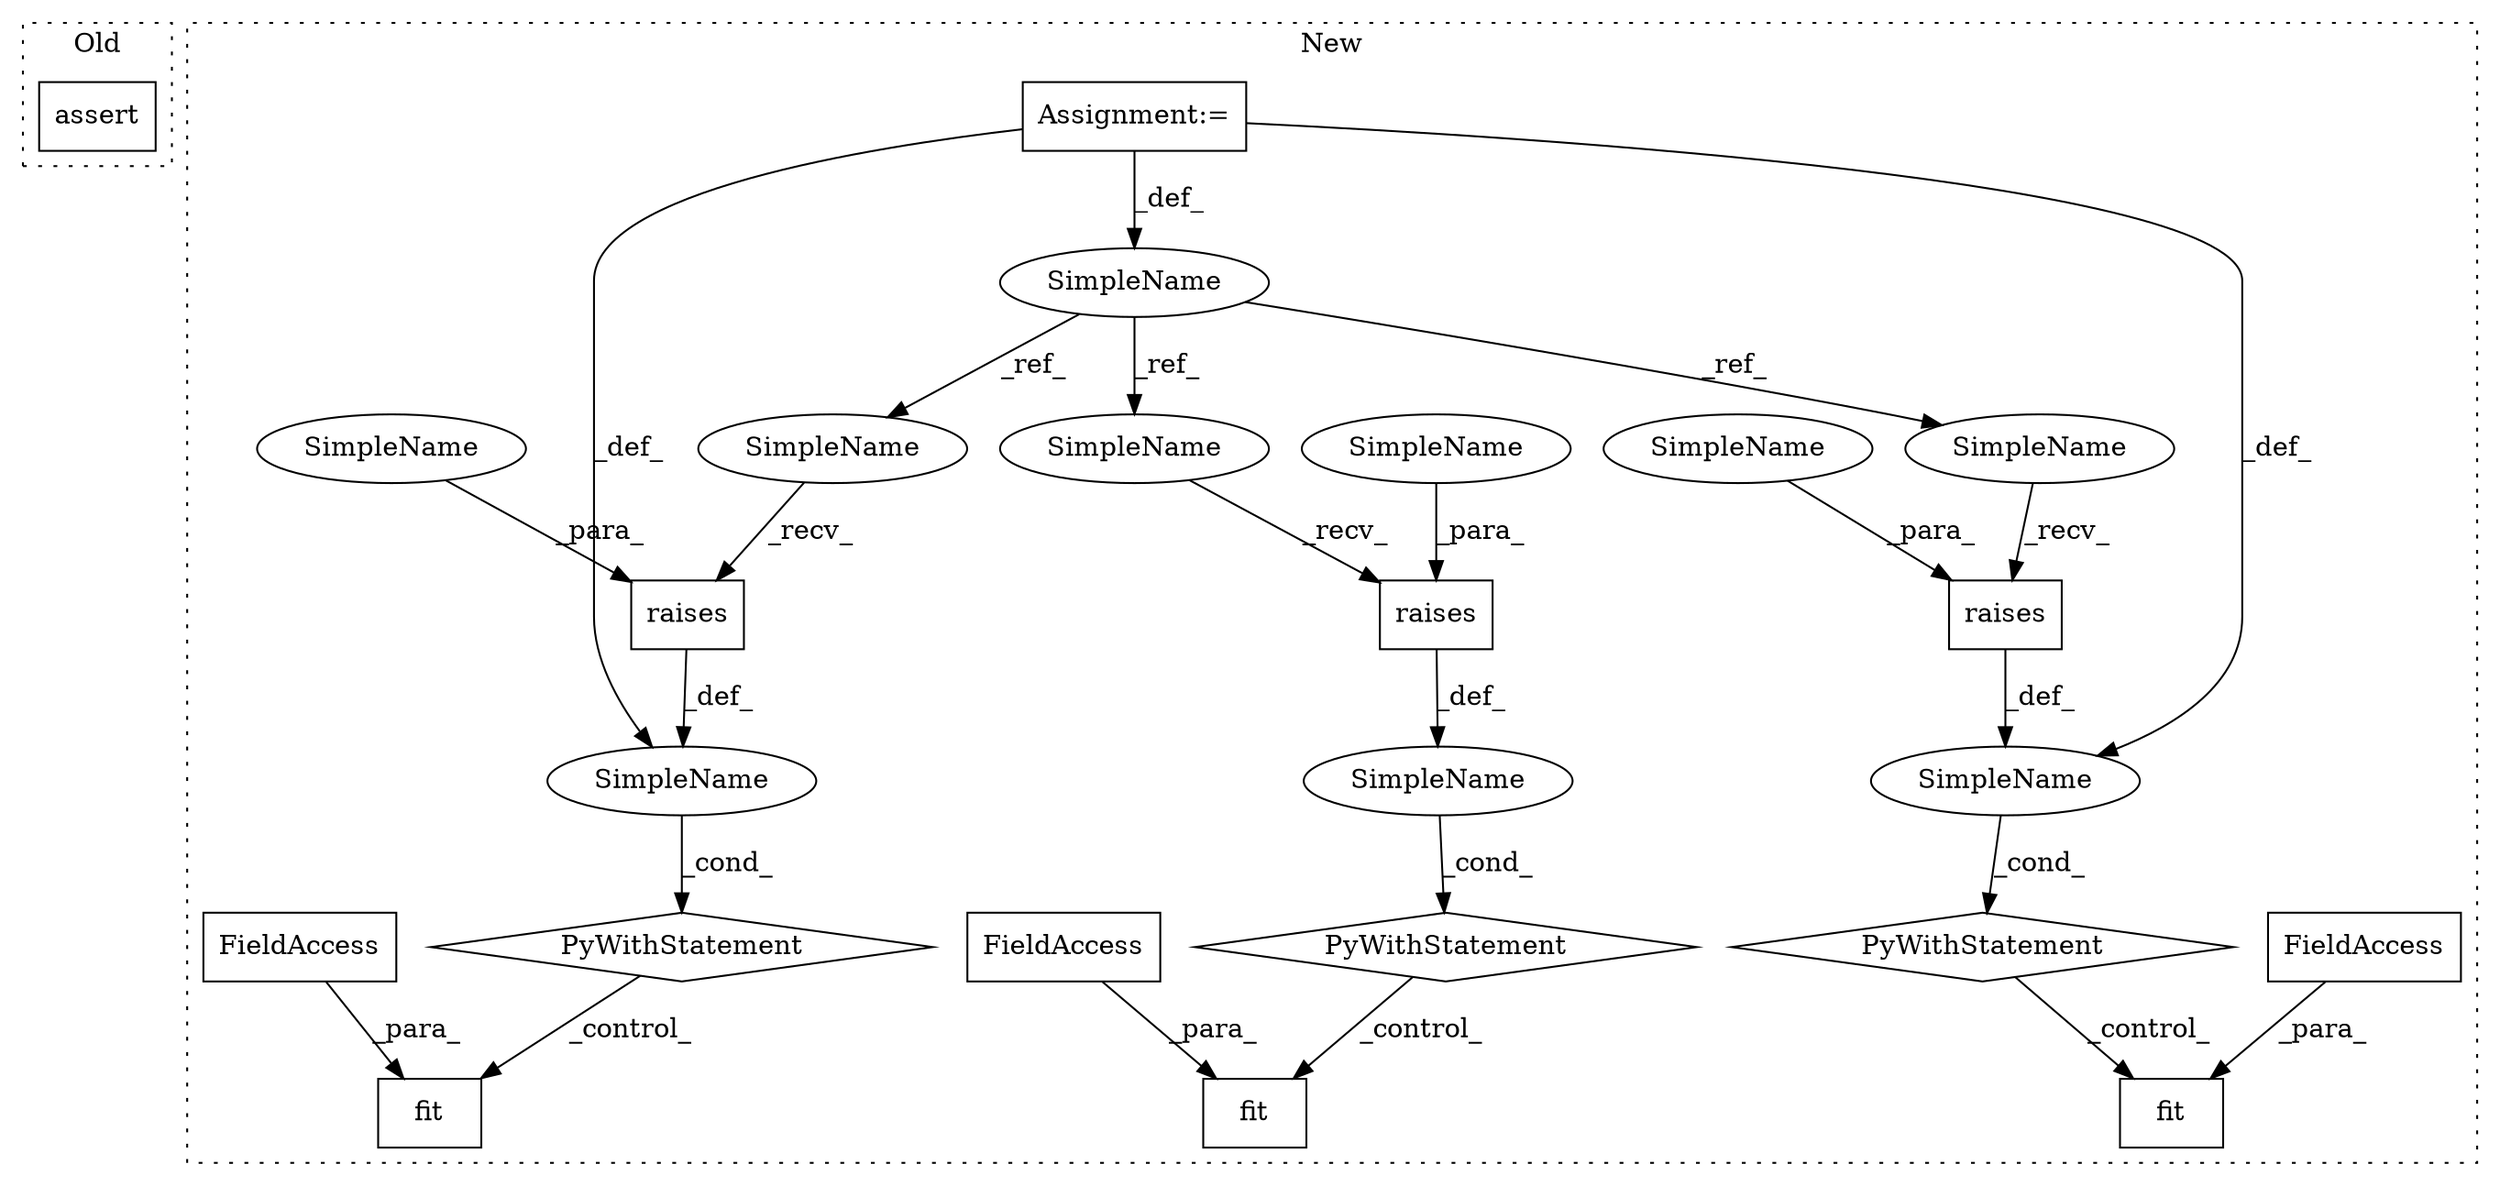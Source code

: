 digraph G {
subgraph cluster0 {
1 [label="assert" a="32" s="4594,4632" l="14,1" shape="box"];
label = "Old";
style="dotted";
}
subgraph cluster1 {
2 [label="PyWithStatement" a="104" s="5886,5921" l="10,2" shape="diamond"];
3 [label="raises" a="32" s="5903,5920" l="7,1" shape="box"];
4 [label="Assignment:=" a="7" s="5670" l="6" shape="box"];
5 [label="SimpleName" a="42" s="" l="" shape="ellipse"];
6 [label="fit" a="32" s="5933,5944" l="4,1" shape="box"];
7 [label="FieldAccess" a="22" s="5937" l="7" shape="box"];
8 [label="fit" a="32" s="5751,5762" l="4,1" shape="box"];
9 [label="SimpleName" a="42" s="5670" l="6" shape="ellipse"];
10 [label="raises" a="32" s="5721,5738" l="7,1" shape="box"];
11 [label="SimpleName" a="42" s="" l="" shape="ellipse"];
12 [label="PyWithStatement" a="104" s="5704,5739" l="10,2" shape="diamond"];
13 [label="FieldAccess" a="22" s="5755" l="7" shape="box"];
14 [label="fit" a="32" s="6022,6033" l="4,1" shape="box"];
15 [label="SimpleName" a="42" s="" l="" shape="ellipse"];
16 [label="PyWithStatement" a="104" s="5975,6010" l="10,2" shape="diamond"];
17 [label="FieldAccess" a="22" s="6026" l="7" shape="box"];
18 [label="raises" a="32" s="5992,6009" l="7,1" shape="box"];
19 [label="SimpleName" a="42" s="5896" l="6" shape="ellipse"];
20 [label="SimpleName" a="42" s="5985" l="6" shape="ellipse"];
21 [label="SimpleName" a="42" s="5714" l="6" shape="ellipse"];
22 [label="SimpleName" a="42" s="5910" l="10" shape="ellipse"];
23 [label="SimpleName" a="42" s="5728" l="10" shape="ellipse"];
24 [label="SimpleName" a="42" s="5999" l="10" shape="ellipse"];
label = "New";
style="dotted";
}
2 -> 6 [label="_control_"];
3 -> 5 [label="_def_"];
4 -> 5 [label="_def_"];
4 -> 9 [label="_def_"];
4 -> 11 [label="_def_"];
5 -> 2 [label="_cond_"];
7 -> 6 [label="_para_"];
9 -> 21 [label="_ref_"];
9 -> 20 [label="_ref_"];
9 -> 19 [label="_ref_"];
10 -> 11 [label="_def_"];
11 -> 12 [label="_cond_"];
12 -> 8 [label="_control_"];
13 -> 8 [label="_para_"];
15 -> 16 [label="_cond_"];
16 -> 14 [label="_control_"];
17 -> 14 [label="_para_"];
18 -> 15 [label="_def_"];
19 -> 3 [label="_recv_"];
20 -> 18 [label="_recv_"];
21 -> 10 [label="_recv_"];
22 -> 3 [label="_para_"];
23 -> 10 [label="_para_"];
24 -> 18 [label="_para_"];
}